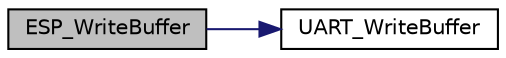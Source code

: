 digraph "ESP_WriteBuffer"
{
 // LATEX_PDF_SIZE
  edge [fontname="Helvetica",fontsize="10",labelfontname="Helvetica",labelfontsize="10"];
  node [fontname="Helvetica",fontsize="10",shape=record];
  rankdir="LR";
  Node1 [label="ESP_WriteBuffer",height=0.2,width=0.4,color="black", fillcolor="grey75", style="filled", fontcolor="black",tooltip="Send AT buffer."];
  Node1 -> Node2 [color="midnightblue",fontsize="10",style="solid",fontname="Helvetica"];
  Node2 [label="UART_WriteBuffer",height=0.2,width=0.4,color="black", fillcolor="white", style="filled",URL="$d8/d63/group__UART__Public__Functions.html#gac8bdb5de5c4ea82b473a5960cb29de0c",tooltip=" "];
}
